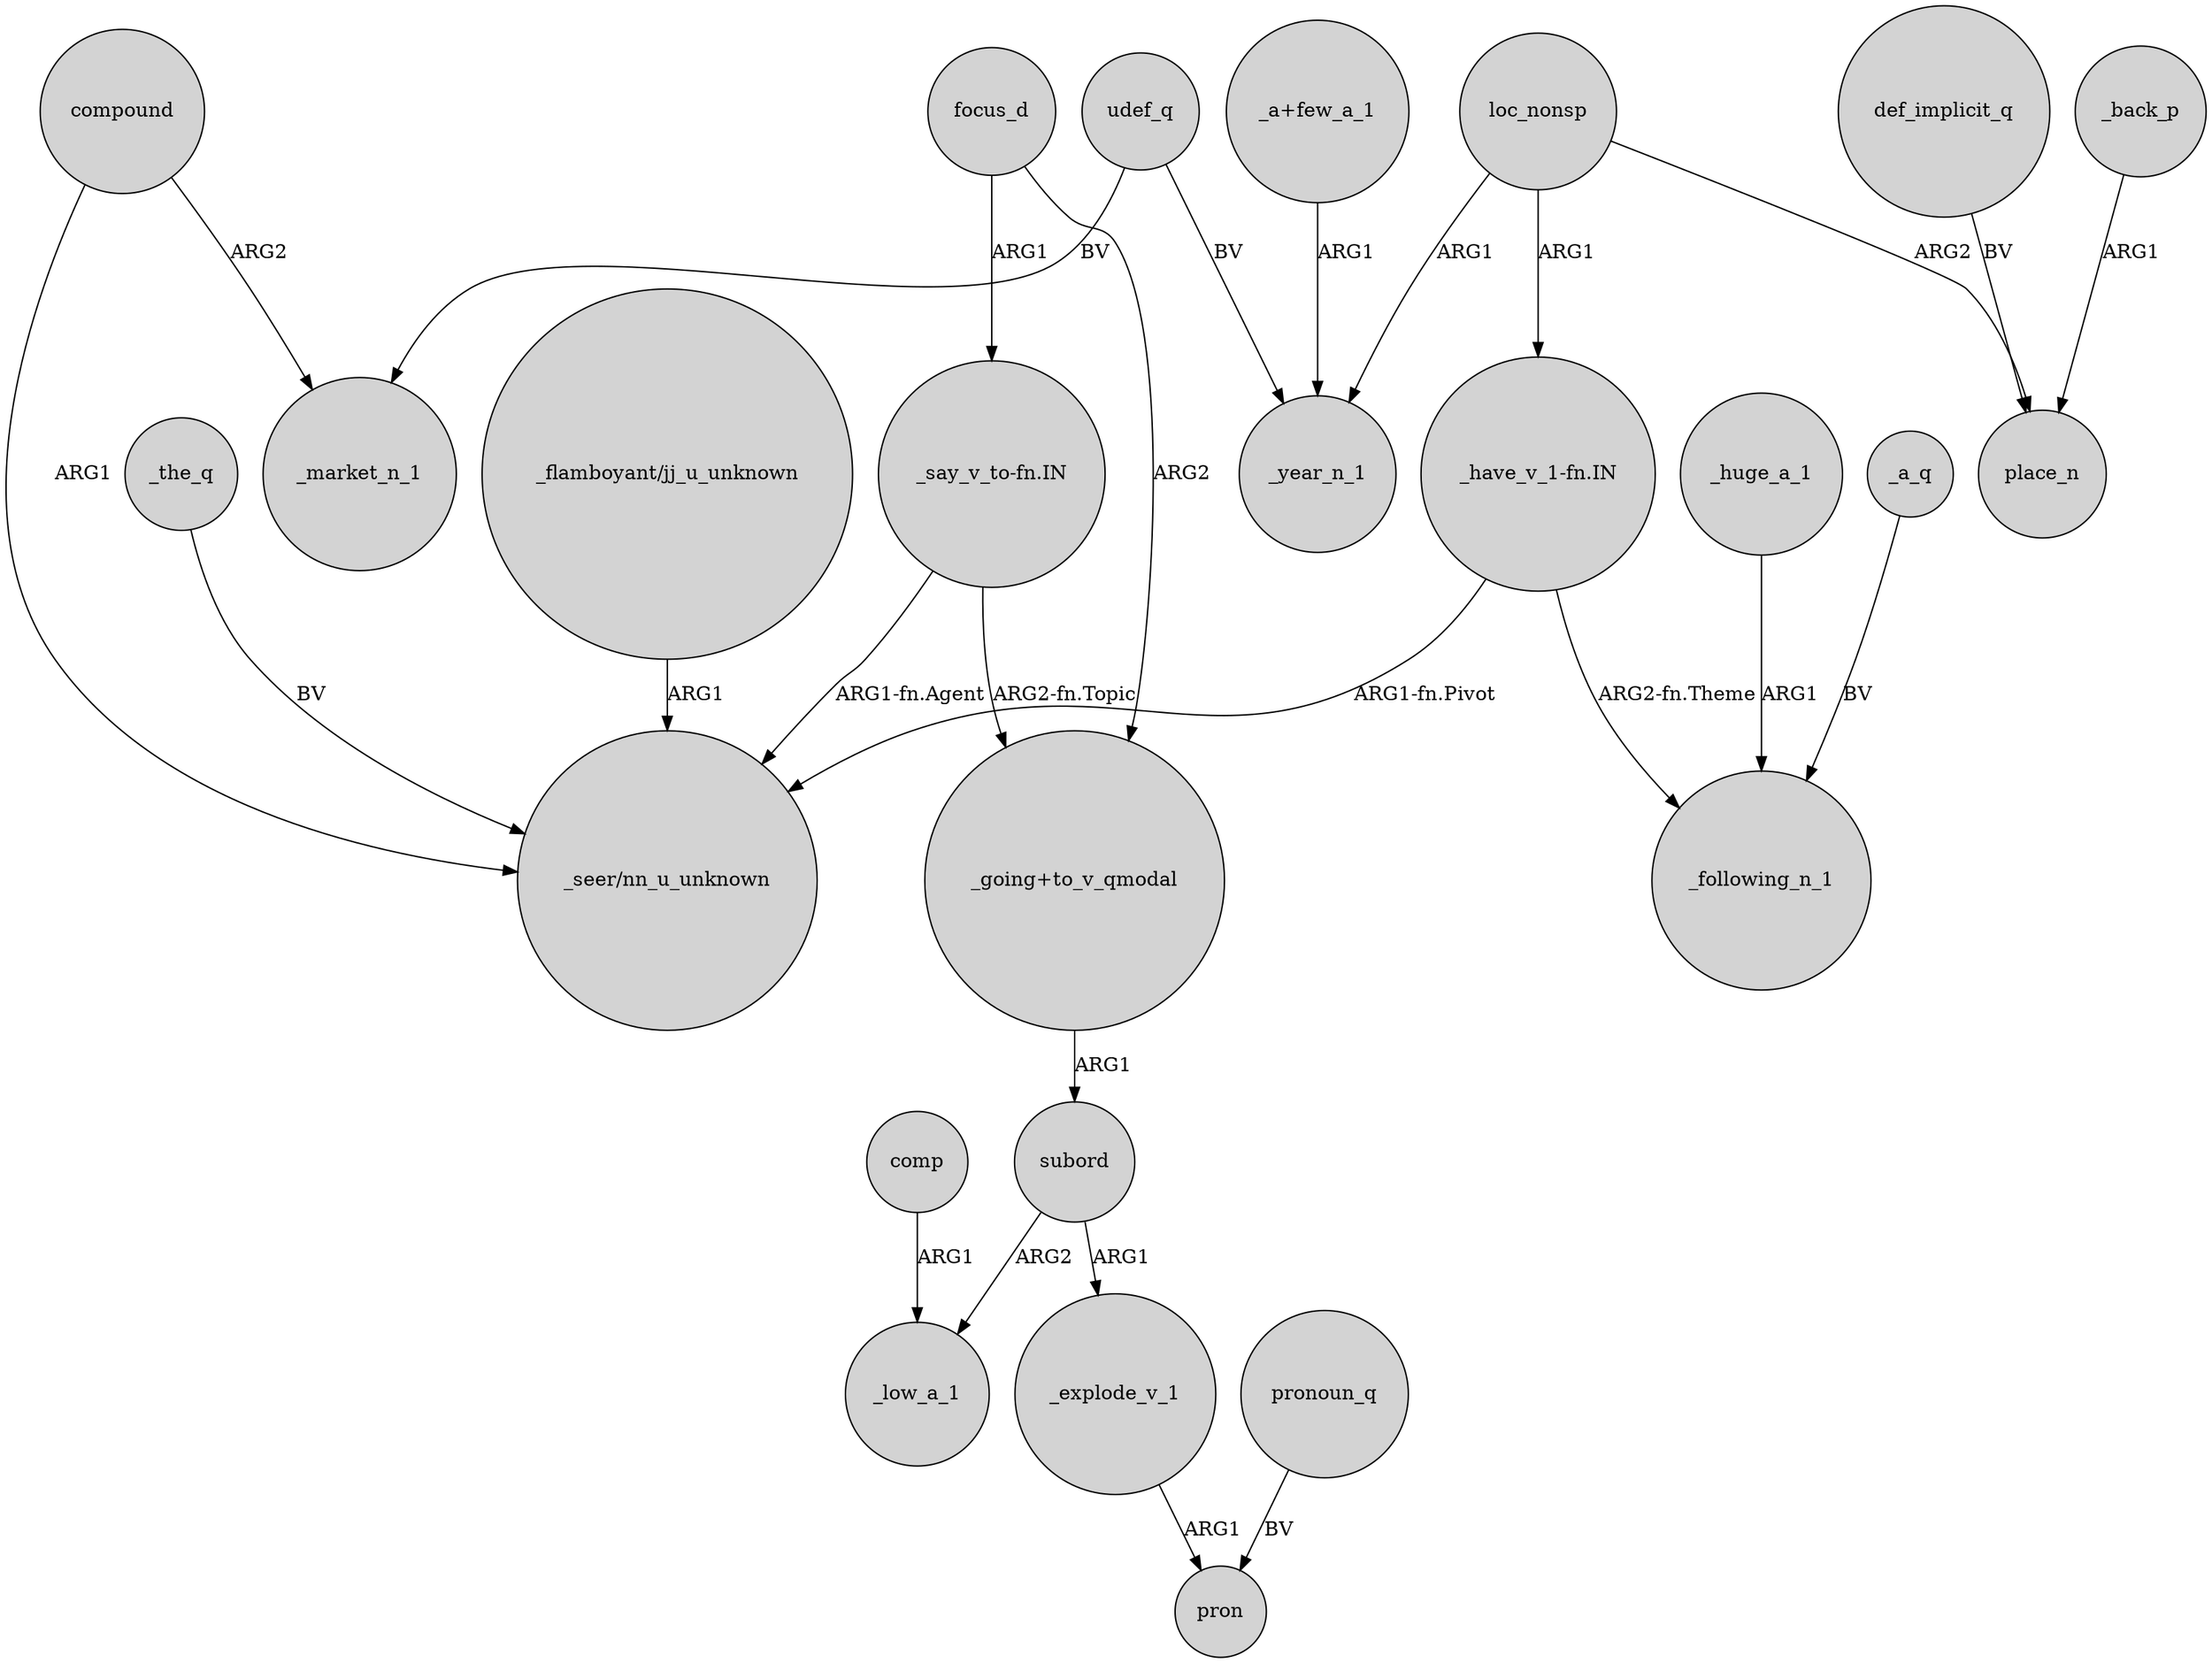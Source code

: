 digraph {
	node [shape=circle style=filled]
	compound -> _market_n_1 [label=ARG2]
	"_have_v_1-fn.IN" -> "_seer/nn_u_unknown" [label="ARG1-fn.Pivot"]
	"_have_v_1-fn.IN" -> _following_n_1 [label="ARG2-fn.Theme"]
	subord -> _low_a_1 [label=ARG2]
	loc_nonsp -> _year_n_1 [label=ARG1]
	"_say_v_to-fn.IN" -> "_going+to_v_qmodal" [label="ARG2-fn.Topic"]
	"_a+few_a_1" -> _year_n_1 [label=ARG1]
	def_implicit_q -> place_n [label=BV]
	udef_q -> _market_n_1 [label=BV]
	subord -> _explode_v_1 [label=ARG1]
	pronoun_q -> pron [label=BV]
	"_going+to_v_qmodal" -> subord [label=ARG1]
	compound -> "_seer/nn_u_unknown" [label=ARG1]
	_huge_a_1 -> _following_n_1 [label=ARG1]
	loc_nonsp -> place_n [label=ARG2]
	udef_q -> _year_n_1 [label=BV]
	_back_p -> place_n [label=ARG1]
	_explode_v_1 -> pron [label=ARG1]
	_a_q -> _following_n_1 [label=BV]
	focus_d -> "_going+to_v_qmodal" [label=ARG2]
	"_say_v_to-fn.IN" -> "_seer/nn_u_unknown" [label="ARG1-fn.Agent"]
	_the_q -> "_seer/nn_u_unknown" [label=BV]
	"_flamboyant/jj_u_unknown" -> "_seer/nn_u_unknown" [label=ARG1]
	loc_nonsp -> "_have_v_1-fn.IN" [label=ARG1]
	focus_d -> "_say_v_to-fn.IN" [label=ARG1]
	comp -> _low_a_1 [label=ARG1]
}
